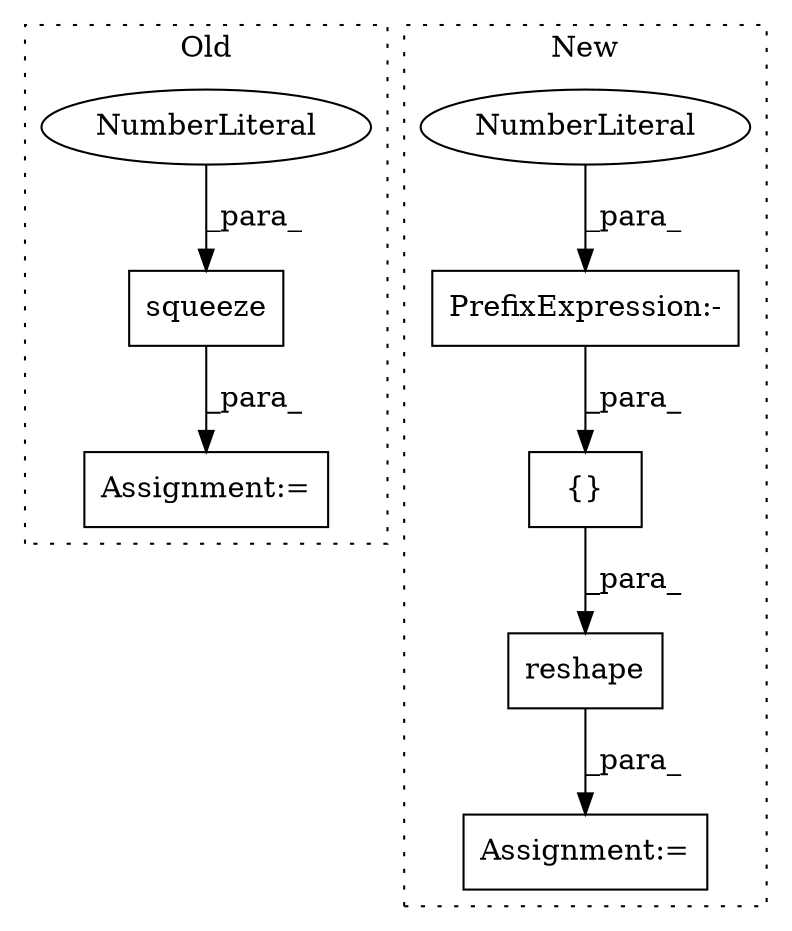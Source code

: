digraph G {
subgraph cluster0 {
1 [label="squeeze" a="32" s="5909,5943" l="8,1" shape="box"];
3 [label="Assignment:=" a="7" s="5897" l="1" shape="box"];
5 [label="NumberLiteral" a="34" s="5942" l="1" shape="ellipse"];
label = "Old";
style="dotted";
}
subgraph cluster1 {
2 [label="reshape" a="32" s="8590,8765" l="8,1" shape="box"];
4 [label="Assignment:=" a="7" s="8814" l="1" shape="box"];
6 [label="PrefixExpression:-" a="38" s="8611" l="1" shape="box"];
7 [label="NumberLiteral" a="34" s="8612" l="1" shape="ellipse"];
8 [label="{}" a="4" s="8610,8764" l="1,1" shape="box"];
label = "New";
style="dotted";
}
1 -> 3 [label="_para_"];
2 -> 4 [label="_para_"];
5 -> 1 [label="_para_"];
6 -> 8 [label="_para_"];
7 -> 6 [label="_para_"];
8 -> 2 [label="_para_"];
}